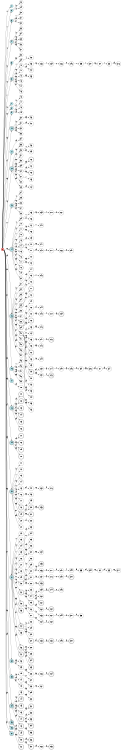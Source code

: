 digraph APTA {
__start0 [label="" shape="none"];

rankdir=LR;
size="8,5";

s0 [style="filled", color="black", fillcolor="#ff817b" shape="circle", label="0"];
s1 [style="filled", color="black", fillcolor="powderblue" shape="circle", label="1"];
s2 [style="filled", color="black", fillcolor="powderblue" shape="circle", label="2"];
s3 [style="filled", color="black", fillcolor="powderblue" shape="circle", label="3"];
s4 [style="rounded,filled", color="black", fillcolor="powderblue" shape="doublecircle", label="4"];
s5 [style="filled", color="black", fillcolor="powderblue" shape="circle", label="5"];
s6 [style="rounded,filled", color="black", fillcolor="powderblue" shape="doublecircle", label="6"];
s7 [style="filled", color="black", fillcolor="powderblue" shape="circle", label="7"];
s8 [style="filled", color="black", fillcolor="powderblue" shape="circle", label="8"];
s9 [style="filled", color="black", fillcolor="powderblue" shape="circle", label="9"];
s10 [style="rounded,filled", color="black", fillcolor="powderblue" shape="doublecircle", label="10"];
s11 [style="filled", color="black", fillcolor="powderblue" shape="circle", label="11"];
s12 [style="rounded,filled", color="black", fillcolor="powderblue" shape="doublecircle", label="12"];
s13 [style="filled", color="black", fillcolor="powderblue" shape="circle", label="13"];
s14 [style="rounded,filled", color="black", fillcolor="powderblue" shape="doublecircle", label="14"];
s15 [style="rounded,filled", color="black", fillcolor="powderblue" shape="doublecircle", label="15"];
s16 [style="filled", color="black", fillcolor="powderblue" shape="circle", label="16"];
s17 [style="filled", color="black", fillcolor="powderblue" shape="circle", label="17"];
s18 [style="rounded,filled", color="black", fillcolor="powderblue" shape="doublecircle", label="18"];
s19 [style="rounded,filled", color="black", fillcolor="powderblue" shape="doublecircle", label="19"];
s20 [style="rounded,filled", color="black", fillcolor="powderblue" shape="doublecircle", label="20"];
s21 [style="rounded,filled", color="black", fillcolor="powderblue" shape="doublecircle", label="21"];
s22 [style="filled", color="black", fillcolor="powderblue" shape="circle", label="22"];
s23 [style="filled", color="black", fillcolor="powderblue" shape="circle", label="23"];
s24 [style="rounded,filled", color="black", fillcolor="powderblue" shape="doublecircle", label="24"];
s25 [style="rounded,filled", color="black", fillcolor="powderblue" shape="doublecircle", label="25"];
s26 [style="filled", color="black", fillcolor="powderblue" shape="circle", label="26"];
s27 [style="rounded,filled", color="black", fillcolor="powderblue" shape="doublecircle", label="27"];
s28 [style="filled", color="black", fillcolor="white" shape="circle", label="28"];
s29 [style="filled", color="black", fillcolor="white" shape="circle", label="29"];
s30 [style="filled", color="black", fillcolor="white" shape="circle", label="30"];
s31 [style="filled", color="black", fillcolor="white" shape="circle", label="31"];
s32 [style="filled", color="black", fillcolor="white" shape="circle", label="32"];
s33 [style="filled", color="black", fillcolor="white" shape="circle", label="33"];
s34 [style="filled", color="black", fillcolor="white" shape="circle", label="34"];
s35 [style="filled", color="black", fillcolor="white" shape="circle", label="35"];
s36 [style="filled", color="black", fillcolor="white" shape="circle", label="36"];
s37 [style="filled", color="black", fillcolor="white" shape="circle", label="37"];
s38 [style="filled", color="black", fillcolor="white" shape="circle", label="38"];
s39 [style="filled", color="black", fillcolor="white" shape="circle", label="39"];
s40 [style="filled", color="black", fillcolor="white" shape="circle", label="40"];
s41 [style="filled", color="black", fillcolor="white" shape="circle", label="41"];
s42 [style="filled", color="black", fillcolor="white" shape="circle", label="42"];
s43 [style="filled", color="black", fillcolor="white" shape="circle", label="43"];
s44 [style="filled", color="black", fillcolor="white" shape="circle", label="44"];
s45 [style="filled", color="black", fillcolor="white" shape="circle", label="45"];
s46 [style="filled", color="black", fillcolor="white" shape="circle", label="46"];
s47 [style="filled", color="black", fillcolor="white" shape="circle", label="47"];
s48 [style="filled", color="black", fillcolor="white" shape="circle", label="48"];
s49 [style="filled", color="black", fillcolor="white" shape="circle", label="49"];
s50 [style="filled", color="black", fillcolor="white" shape="circle", label="50"];
s51 [style="filled", color="black", fillcolor="white" shape="circle", label="51"];
s52 [style="filled", color="black", fillcolor="white" shape="circle", label="52"];
s53 [style="filled", color="black", fillcolor="white" shape="circle", label="53"];
s54 [style="filled", color="black", fillcolor="white" shape="circle", label="54"];
s55 [style="rounded,filled", color="black", fillcolor="white" shape="doublecircle", label="55"];
s56 [style="filled", color="black", fillcolor="white" shape="circle", label="56"];
s57 [style="filled", color="black", fillcolor="white" shape="circle", label="57"];
s58 [style="filled", color="black", fillcolor="white" shape="circle", label="58"];
s59 [style="filled", color="black", fillcolor="white" shape="circle", label="59"];
s60 [style="filled", color="black", fillcolor="white" shape="circle", label="60"];
s61 [style="filled", color="black", fillcolor="white" shape="circle", label="61"];
s62 [style="filled", color="black", fillcolor="white" shape="circle", label="62"];
s63 [style="filled", color="black", fillcolor="white" shape="circle", label="63"];
s64 [style="filled", color="black", fillcolor="white" shape="circle", label="64"];
s65 [style="filled", color="black", fillcolor="white" shape="circle", label="65"];
s66 [style="filled", color="black", fillcolor="white" shape="circle", label="66"];
s67 [style="filled", color="black", fillcolor="white" shape="circle", label="67"];
s68 [style="filled", color="black", fillcolor="white" shape="circle", label="68"];
s69 [style="filled", color="black", fillcolor="white" shape="circle", label="69"];
s70 [style="filled", color="black", fillcolor="white" shape="circle", label="70"];
s71 [style="filled", color="black", fillcolor="white" shape="circle", label="71"];
s72 [style="rounded,filled", color="black", fillcolor="white" shape="doublecircle", label="72"];
s73 [style="filled", color="black", fillcolor="white" shape="circle", label="73"];
s74 [style="rounded,filled", color="black", fillcolor="white" shape="doublecircle", label="74"];
s75 [style="filled", color="black", fillcolor="white" shape="circle", label="75"];
s76 [style="filled", color="black", fillcolor="white" shape="circle", label="76"];
s77 [style="filled", color="black", fillcolor="white" shape="circle", label="77"];
s78 [style="rounded,filled", color="black", fillcolor="white" shape="doublecircle", label="78"];
s79 [style="filled", color="black", fillcolor="white" shape="circle", label="79"];
s80 [style="filled", color="black", fillcolor="white" shape="circle", label="80"];
s81 [style="filled", color="black", fillcolor="white" shape="circle", label="81"];
s82 [style="filled", color="black", fillcolor="white" shape="circle", label="82"];
s83 [style="filled", color="black", fillcolor="white" shape="circle", label="83"];
s84 [style="filled", color="black", fillcolor="white" shape="circle", label="84"];
s85 [style="rounded,filled", color="black", fillcolor="white" shape="doublecircle", label="85"];
s86 [style="filled", color="black", fillcolor="white" shape="circle", label="86"];
s87 [style="filled", color="black", fillcolor="white" shape="circle", label="87"];
s88 [style="rounded,filled", color="black", fillcolor="white" shape="doublecircle", label="88"];
s89 [style="rounded,filled", color="black", fillcolor="white" shape="doublecircle", label="89"];
s90 [style="rounded,filled", color="black", fillcolor="white" shape="doublecircle", label="90"];
s91 [style="filled", color="black", fillcolor="white" shape="circle", label="91"];
s92 [style="rounded,filled", color="black", fillcolor="white" shape="doublecircle", label="92"];
s93 [style="filled", color="black", fillcolor="white" shape="circle", label="93"];
s94 [style="filled", color="black", fillcolor="white" shape="circle", label="94"];
s95 [style="filled", color="black", fillcolor="white" shape="circle", label="95"];
s96 [style="filled", color="black", fillcolor="white" shape="circle", label="96"];
s97 [style="filled", color="black", fillcolor="white" shape="circle", label="97"];
s98 [style="filled", color="black", fillcolor="white" shape="circle", label="98"];
s99 [style="filled", color="black", fillcolor="white" shape="circle", label="99"];
s100 [style="filled", color="black", fillcolor="white" shape="circle", label="100"];
s101 [style="rounded,filled", color="black", fillcolor="white" shape="doublecircle", label="101"];
s102 [style="rounded,filled", color="black", fillcolor="white" shape="doublecircle", label="102"];
s103 [style="rounded,filled", color="black", fillcolor="white" shape="doublecircle", label="103"];
s104 [style="rounded,filled", color="black", fillcolor="white" shape="doublecircle", label="104"];
s105 [style="rounded,filled", color="black", fillcolor="white" shape="doublecircle", label="105"];
s106 [style="rounded,filled", color="black", fillcolor="white" shape="doublecircle", label="106"];
s107 [style="rounded,filled", color="black", fillcolor="white" shape="doublecircle", label="107"];
s108 [style="rounded,filled", color="black", fillcolor="white" shape="doublecircle", label="108"];
s109 [style="rounded,filled", color="black", fillcolor="white" shape="doublecircle", label="109"];
s110 [style="rounded,filled", color="black", fillcolor="white" shape="doublecircle", label="110"];
s111 [style="filled", color="black", fillcolor="white" shape="circle", label="111"];
s112 [style="filled", color="black", fillcolor="white" shape="circle", label="112"];
s113 [style="filled", color="black", fillcolor="white" shape="circle", label="113"];
s114 [style="filled", color="black", fillcolor="white" shape="circle", label="114"];
s115 [style="filled", color="black", fillcolor="white" shape="circle", label="115"];
s116 [style="filled", color="black", fillcolor="white" shape="circle", label="116"];
s117 [style="filled", color="black", fillcolor="white" shape="circle", label="117"];
s118 [style="rounded,filled", color="black", fillcolor="white" shape="doublecircle", label="118"];
s119 [style="rounded,filled", color="black", fillcolor="white" shape="doublecircle", label="119"];
s120 [style="filled", color="black", fillcolor="white" shape="circle", label="120"];
s121 [style="filled", color="black", fillcolor="white" shape="circle", label="121"];
s122 [style="filled", color="black", fillcolor="white" shape="circle", label="122"];
s123 [style="filled", color="black", fillcolor="white" shape="circle", label="123"];
s124 [style="filled", color="black", fillcolor="white" shape="circle", label="124"];
s125 [style="filled", color="black", fillcolor="white" shape="circle", label="125"];
s126 [style="filled", color="black", fillcolor="white" shape="circle", label="126"];
s127 [style="filled", color="black", fillcolor="white" shape="circle", label="127"];
s128 [style="filled", color="black", fillcolor="white" shape="circle", label="128"];
s129 [style="filled", color="black", fillcolor="white" shape="circle", label="129"];
s130 [style="filled", color="black", fillcolor="white" shape="circle", label="130"];
s131 [style="rounded,filled", color="black", fillcolor="white" shape="doublecircle", label="131"];
s132 [style="rounded,filled", color="black", fillcolor="white" shape="doublecircle", label="132"];
s133 [style="rounded,filled", color="black", fillcolor="white" shape="doublecircle", label="133"];
s134 [style="rounded,filled", color="black", fillcolor="white" shape="doublecircle", label="134"];
s135 [style="filled", color="black", fillcolor="white" shape="circle", label="135"];
s136 [style="rounded,filled", color="black", fillcolor="white" shape="doublecircle", label="136"];
s137 [style="rounded,filled", color="black", fillcolor="white" shape="doublecircle", label="137"];
s138 [style="filled", color="black", fillcolor="white" shape="circle", label="138"];
s139 [style="filled", color="black", fillcolor="white" shape="circle", label="139"];
s140 [style="filled", color="black", fillcolor="white" shape="circle", label="140"];
s141 [style="filled", color="black", fillcolor="white" shape="circle", label="141"];
s142 [style="filled", color="black", fillcolor="white" shape="circle", label="142"];
s143 [style="filled", color="black", fillcolor="white" shape="circle", label="143"];
s144 [style="rounded,filled", color="black", fillcolor="white" shape="doublecircle", label="144"];
s145 [style="rounded,filled", color="black", fillcolor="white" shape="doublecircle", label="145"];
s146 [style="filled", color="black", fillcolor="white" shape="circle", label="146"];
s147 [style="rounded,filled", color="black", fillcolor="white" shape="doublecircle", label="147"];
s148 [style="rounded,filled", color="black", fillcolor="white" shape="doublecircle", label="148"];
s149 [style="rounded,filled", color="black", fillcolor="white" shape="doublecircle", label="149"];
s150 [style="rounded,filled", color="black", fillcolor="white" shape="doublecircle", label="150"];
s151 [style="rounded,filled", color="black", fillcolor="white" shape="doublecircle", label="151"];
s152 [style="filled", color="black", fillcolor="white" shape="circle", label="152"];
s153 [style="filled", color="black", fillcolor="white" shape="circle", label="153"];
s154 [style="filled", color="black", fillcolor="white" shape="circle", label="154"];
s155 [style="filled", color="black", fillcolor="white" shape="circle", label="155"];
s156 [style="filled", color="black", fillcolor="white" shape="circle", label="156"];
s157 [style="filled", color="black", fillcolor="white" shape="circle", label="157"];
s158 [style="filled", color="black", fillcolor="white" shape="circle", label="158"];
s159 [style="filled", color="black", fillcolor="white" shape="circle", label="159"];
s160 [style="rounded,filled", color="black", fillcolor="white" shape="doublecircle", label="160"];
s161 [style="filled", color="black", fillcolor="white" shape="circle", label="161"];
s162 [style="rounded,filled", color="black", fillcolor="white" shape="doublecircle", label="162"];
s163 [style="filled", color="black", fillcolor="white" shape="circle", label="163"];
s164 [style="filled", color="black", fillcolor="white" shape="circle", label="164"];
s165 [style="filled", color="black", fillcolor="white" shape="circle", label="165"];
s166 [style="filled", color="black", fillcolor="white" shape="circle", label="166"];
s167 [style="filled", color="black", fillcolor="white" shape="circle", label="167"];
s168 [style="filled", color="black", fillcolor="white" shape="circle", label="168"];
s169 [style="filled", color="black", fillcolor="white" shape="circle", label="169"];
s170 [style="filled", color="black", fillcolor="white" shape="circle", label="170"];
s171 [style="filled", color="black", fillcolor="white" shape="circle", label="171"];
s172 [style="filled", color="black", fillcolor="white" shape="circle", label="172"];
s173 [style="filled", color="black", fillcolor="white" shape="circle", label="173"];
s174 [style="filled", color="black", fillcolor="white" shape="circle", label="174"];
s175 [style="filled", color="black", fillcolor="white" shape="circle", label="175"];
s176 [style="filled", color="black", fillcolor="white" shape="circle", label="176"];
s177 [style="rounded,filled", color="black", fillcolor="white" shape="doublecircle", label="177"];
s178 [style="filled", color="black", fillcolor="white" shape="circle", label="178"];
s179 [style="filled", color="black", fillcolor="white" shape="circle", label="179"];
s180 [style="filled", color="black", fillcolor="white" shape="circle", label="180"];
s181 [style="filled", color="black", fillcolor="white" shape="circle", label="181"];
s182 [style="rounded,filled", color="black", fillcolor="white" shape="doublecircle", label="182"];
s183 [style="filled", color="black", fillcolor="white" shape="circle", label="183"];
s184 [style="filled", color="black", fillcolor="white" shape="circle", label="184"];
s185 [style="filled", color="black", fillcolor="white" shape="circle", label="185"];
s186 [style="filled", color="black", fillcolor="white" shape="circle", label="186"];
s187 [style="rounded,filled", color="black", fillcolor="white" shape="doublecircle", label="187"];
s188 [style="filled", color="black", fillcolor="white" shape="circle", label="188"];
s189 [style="filled", color="black", fillcolor="white" shape="circle", label="189"];
s190 [style="rounded,filled", color="black", fillcolor="white" shape="doublecircle", label="190"];
s191 [style="filled", color="black", fillcolor="white" shape="circle", label="191"];
s192 [style="filled", color="black", fillcolor="white" shape="circle", label="192"];
s193 [style="filled", color="black", fillcolor="white" shape="circle", label="193"];
s194 [style="filled", color="black", fillcolor="white" shape="circle", label="194"];
s195 [style="filled", color="black", fillcolor="white" shape="circle", label="195"];
s196 [style="filled", color="black", fillcolor="white" shape="circle", label="196"];
s197 [style="filled", color="black", fillcolor="white" shape="circle", label="197"];
s198 [style="filled", color="black", fillcolor="white" shape="circle", label="198"];
s199 [style="filled", color="black", fillcolor="white" shape="circle", label="199"];
s200 [style="rounded,filled", color="black", fillcolor="white" shape="doublecircle", label="200"];
s201 [style="rounded,filled", color="black", fillcolor="white" shape="doublecircle", label="201"];
s202 [style="filled", color="black", fillcolor="white" shape="circle", label="202"];
s203 [style="filled", color="black", fillcolor="white" shape="circle", label="203"];
s204 [style="filled", color="black", fillcolor="white" shape="circle", label="204"];
s205 [style="filled", color="black", fillcolor="white" shape="circle", label="205"];
s206 [style="filled", color="black", fillcolor="white" shape="circle", label="206"];
s207 [style="filled", color="black", fillcolor="white" shape="circle", label="207"];
s208 [style="filled", color="black", fillcolor="white" shape="circle", label="208"];
s209 [style="filled", color="black", fillcolor="white" shape="circle", label="209"];
s210 [style="filled", color="black", fillcolor="white" shape="circle", label="210"];
s211 [style="filled", color="black", fillcolor="white" shape="circle", label="211"];
s212 [style="filled", color="black", fillcolor="white" shape="circle", label="212"];
s213 [style="filled", color="black", fillcolor="white" shape="circle", label="213"];
s214 [style="filled", color="black", fillcolor="white" shape="circle", label="214"];
s215 [style="rounded,filled", color="black", fillcolor="white" shape="doublecircle", label="215"];
s216 [style="filled", color="black", fillcolor="white" shape="circle", label="216"];
s217 [style="filled", color="black", fillcolor="white" shape="circle", label="217"];
s218 [style="filled", color="black", fillcolor="white" shape="circle", label="218"];
s219 [style="filled", color="black", fillcolor="white" shape="circle", label="219"];
s220 [style="filled", color="black", fillcolor="white" shape="circle", label="220"];
s221 [style="rounded,filled", color="black", fillcolor="white" shape="doublecircle", label="221"];
s222 [style="filled", color="black", fillcolor="white" shape="circle", label="222"];
s223 [style="filled", color="black", fillcolor="white" shape="circle", label="223"];
s224 [style="rounded,filled", color="black", fillcolor="white" shape="doublecircle", label="224"];
s225 [style="rounded,filled", color="black", fillcolor="white" shape="doublecircle", label="225"];
s226 [style="filled", color="black", fillcolor="white" shape="circle", label="226"];
s227 [style="filled", color="black", fillcolor="white" shape="circle", label="227"];
s228 [style="filled", color="black", fillcolor="white" shape="circle", label="228"];
s229 [style="filled", color="black", fillcolor="white" shape="circle", label="229"];
s230 [style="filled", color="black", fillcolor="white" shape="circle", label="230"];
s231 [style="rounded,filled", color="black", fillcolor="white" shape="doublecircle", label="231"];
s232 [style="filled", color="black", fillcolor="white" shape="circle", label="232"];
s233 [style="filled", color="black", fillcolor="white" shape="circle", label="233"];
s234 [style="rounded,filled", color="black", fillcolor="white" shape="doublecircle", label="234"];
s235 [style="rounded,filled", color="black", fillcolor="white" shape="doublecircle", label="235"];
s236 [style="rounded,filled", color="black", fillcolor="white" shape="doublecircle", label="236"];
s237 [style="rounded,filled", color="black", fillcolor="white" shape="doublecircle", label="237"];
s238 [style="filled", color="black", fillcolor="white" shape="circle", label="238"];
s239 [style="filled", color="black", fillcolor="white" shape="circle", label="239"];
s240 [style="filled", color="black", fillcolor="white" shape="circle", label="240"];
s241 [style="filled", color="black", fillcolor="white" shape="circle", label="241"];
s242 [style="filled", color="black", fillcolor="white" shape="circle", label="242"];
s243 [style="filled", color="black", fillcolor="white" shape="circle", label="243"];
s244 [style="filled", color="black", fillcolor="white" shape="circle", label="244"];
s245 [style="filled", color="black", fillcolor="white" shape="circle", label="245"];
s246 [style="filled", color="black", fillcolor="white" shape="circle", label="246"];
s247 [style="filled", color="black", fillcolor="white" shape="circle", label="247"];
s248 [style="filled", color="black", fillcolor="white" shape="circle", label="248"];
s249 [style="filled", color="black", fillcolor="white" shape="circle", label="249"];
s250 [style="filled", color="black", fillcolor="white" shape="circle", label="250"];
s251 [style="filled", color="black", fillcolor="white" shape="circle", label="251"];
s252 [style="filled", color="black", fillcolor="white" shape="circle", label="252"];
s253 [style="rounded,filled", color="black", fillcolor="white" shape="doublecircle", label="253"];
s254 [style="filled", color="black", fillcolor="white" shape="circle", label="254"];
s255 [style="rounded,filled", color="black", fillcolor="white" shape="doublecircle", label="255"];
s256 [style="filled", color="black", fillcolor="white" shape="circle", label="256"];
s257 [style="filled", color="black", fillcolor="white" shape="circle", label="257"];
s258 [style="rounded,filled", color="black", fillcolor="white" shape="doublecircle", label="258"];
s259 [style="filled", color="black", fillcolor="white" shape="circle", label="259"];
s260 [style="filled", color="black", fillcolor="white" shape="circle", label="260"];
s261 [style="rounded,filled", color="black", fillcolor="white" shape="doublecircle", label="261"];
s262 [style="filled", color="black", fillcolor="white" shape="circle", label="262"];
s263 [style="filled", color="black", fillcolor="white" shape="circle", label="263"];
s264 [style="filled", color="black", fillcolor="white" shape="circle", label="264"];
s265 [style="rounded,filled", color="black", fillcolor="white" shape="doublecircle", label="265"];
s266 [style="filled", color="black", fillcolor="white" shape="circle", label="266"];
s267 [style="filled", color="black", fillcolor="white" shape="circle", label="267"];
s268 [style="filled", color="black", fillcolor="white" shape="circle", label="268"];
s269 [style="filled", color="black", fillcolor="white" shape="circle", label="269"];
s270 [style="filled", color="black", fillcolor="white" shape="circle", label="270"];
s271 [style="filled", color="black", fillcolor="white" shape="circle", label="271"];
s272 [style="filled", color="black", fillcolor="white" shape="circle", label="272"];
s273 [style="rounded,filled", color="black", fillcolor="white" shape="doublecircle", label="273"];
s274 [style="filled", color="black", fillcolor="white" shape="circle", label="274"];
s275 [style="rounded,filled", color="black", fillcolor="white" shape="doublecircle", label="275"];
s276 [style="filled", color="black", fillcolor="white" shape="circle", label="276"];
s277 [style="filled", color="black", fillcolor="white" shape="circle", label="277"];
s278 [style="filled", color="black", fillcolor="white" shape="circle", label="278"];
s279 [style="rounded,filled", color="black", fillcolor="white" shape="doublecircle", label="279"];
s280 [style="rounded,filled", color="black", fillcolor="white" shape="doublecircle", label="280"];
s281 [style="filled", color="black", fillcolor="white" shape="circle", label="281"];
s282 [style="filled", color="black", fillcolor="white" shape="circle", label="282"];
s283 [style="rounded,filled", color="black", fillcolor="white" shape="doublecircle", label="283"];
s284 [style="rounded,filled", color="black", fillcolor="white" shape="doublecircle", label="284"];
s285 [style="rounded,filled", color="black", fillcolor="white" shape="doublecircle", label="285"];
s286 [style="filled", color="black", fillcolor="white" shape="circle", label="286"];
s287 [style="filled", color="black", fillcolor="white" shape="circle", label="287"];
s288 [style="filled", color="black", fillcolor="white" shape="circle", label="288"];
s289 [style="rounded,filled", color="black", fillcolor="white" shape="doublecircle", label="289"];
s290 [style="filled", color="black", fillcolor="white" shape="circle", label="290"];
s291 [style="filled", color="black", fillcolor="white" shape="circle", label="291"];
s292 [style="filled", color="black", fillcolor="white" shape="circle", label="292"];
s293 [style="filled", color="black", fillcolor="white" shape="circle", label="293"];
s294 [style="filled", color="black", fillcolor="white" shape="circle", label="294"];
s295 [style="filled", color="black", fillcolor="white" shape="circle", label="295"];
s296 [style="filled", color="black", fillcolor="white" shape="circle", label="296"];
s297 [style="filled", color="black", fillcolor="white" shape="circle", label="297"];
s298 [style="filled", color="black", fillcolor="white" shape="circle", label="298"];
s299 [style="filled", color="black", fillcolor="white" shape="circle", label="299"];
s300 [style="rounded,filled", color="black", fillcolor="white" shape="doublecircle", label="300"];
s301 [style="filled", color="black", fillcolor="white" shape="circle", label="301"];
s302 [style="rounded,filled", color="black", fillcolor="white" shape="doublecircle", label="302"];
s303 [style="filled", color="black", fillcolor="white" shape="circle", label="303"];
s304 [style="filled", color="black", fillcolor="white" shape="circle", label="304"];
s305 [style="filled", color="black", fillcolor="white" shape="circle", label="305"];
s306 [style="filled", color="black", fillcolor="white" shape="circle", label="306"];
s307 [style="filled", color="black", fillcolor="white" shape="circle", label="307"];
s308 [style="filled", color="black", fillcolor="white" shape="circle", label="308"];
s309 [style="filled", color="black", fillcolor="white" shape="circle", label="309"];
s310 [style="filled", color="black", fillcolor="white" shape="circle", label="310"];
s311 [style="filled", color="black", fillcolor="white" shape="circle", label="311"];
s312 [style="filled", color="black", fillcolor="white" shape="circle", label="312"];
s313 [style="filled", color="black", fillcolor="white" shape="circle", label="313"];
s314 [style="filled", color="black", fillcolor="white" shape="circle", label="314"];
s315 [style="filled", color="black", fillcolor="white" shape="circle", label="315"];
s316 [style="filled", color="black", fillcolor="white" shape="circle", label="316"];
s317 [style="filled", color="black", fillcolor="white" shape="circle", label="317"];
s0 -> s1 [label="0"];
s0 -> s2 [label="1"];
s0 -> s3 [label="4"];
s0 -> s4 [label="5"];
s0 -> s5 [label="6"];
s0 -> s6 [label="7"];
s0 -> s7 [label="9"];
s0 -> s8 [label="12"];
s0 -> s9 [label="13"];
s0 -> s10 [label="14"];
s0 -> s11 [label="15"];
s0 -> s12 [label="16"];
s0 -> s13 [label="17"];
s0 -> s14 [label="18"];
s0 -> s15 [label="19"];
s0 -> s16 [label="20"];
s0 -> s17 [label="21"];
s0 -> s18 [label="22"];
s0 -> s19 [label="23"];
s0 -> s20 [label="24"];
s0 -> s21 [label="25"];
s0 -> s22 [label="26"];
s0 -> s23 [label="27"];
s0 -> s24 [label="28"];
s0 -> s25 [label="29"];
s0 -> s26 [label="30"];
s0 -> s27 [label="31"];
s2 -> s28 [label="5"];
s2 -> s29 [label="6"];
s3 -> s30 [label="7"];
s3 -> s31 [label="19"];
s3 -> s32 [label="27"];
s4 -> s33 [label="3"];
s4 -> s34 [label="16"];
s4 -> s35 [label="19"];
s4 -> s36 [label="24"];
s4 -> s37 [label="25"];
s5 -> s38 [label="28"];
s6 -> s39 [label="1"];
s6 -> s40 [label="18"];
s6 -> s41 [label="19"];
s6 -> s42 [label="22"];
s6 -> s43 [label="24"];
s6 -> s44 [label="25"];
s6 -> s45 [label="27"];
s8 -> s46 [label="9"];
s9 -> s47 [label="14"];
s9 -> s48 [label="16"];
s9 -> s49 [label="19"];
s10 -> s50 [label="5"];
s10 -> s51 [label="7"];
s10 -> s52 [label="19"];
s10 -> s53 [label="25"];
s11 -> s54 [label="19"];
s12 -> s55 [label="18"];
s12 -> s56 [label="19"];
s12 -> s57 [label="20"];
s12 -> s58 [label="23"];
s12 -> s59 [label="24"];
s12 -> s60 [label="25"];
s12 -> s61 [label="27"];
s12 -> s62 [label="28"];
s12 -> s63 [label="29"];
s13 -> s64 [label="4"];
s13 -> s65 [label="16"];
s13 -> s66 [label="18"];
s13 -> s67 [label="19"];
s13 -> s68 [label="20"];
s14 -> s69 [label="4"];
s14 -> s70 [label="5"];
s14 -> s71 [label="7"];
s14 -> s72 [label="16"];
s14 -> s73 [label="17"];
s14 -> s74 [label="19"];
s14 -> s75 [label="21"];
s14 -> s76 [label="22"];
s14 -> s77 [label="24"];
s14 -> s78 [label="25"];
s14 -> s79 [label="27"];
s14 -> s80 [label="28"];
s15 -> s81 [label="5"];
s15 -> s82 [label="7"];
s15 -> s83 [label="16"];
s15 -> s84 [label="17"];
s15 -> s85 [label="18"];
s15 -> s86 [label="20"];
s15 -> s87 [label="21"];
s15 -> s88 [label="22"];
s15 -> s89 [label="24"];
s15 -> s90 [label="25"];
s15 -> s91 [label="27"];
s15 -> s92 [label="28"];
s15 -> s93 [label="29"];
s15 -> s94 [label="31"];
s16 -> s95 [label="7"];
s16 -> s96 [label="16"];
s16 -> s97 [label="18"];
s16 -> s98 [label="19"];
s16 -> s99 [label="25"];
s17 -> s100 [label="19"];
s18 -> s101 [label="19"];
s18 -> s102 [label="23"];
s18 -> s103 [label="24"];
s18 -> s104 [label="25"];
s18 -> s105 [label="28"];
s18 -> s106 [label="29"];
s19 -> s107 [label="19"];
s19 -> s108 [label="22"];
s19 -> s109 [label="24"];
s19 -> s110 [label="25"];
s20 -> s111 [label="5"];
s20 -> s112 [label="7"];
s20 -> s113 [label="16"];
s20 -> s114 [label="17"];
s20 -> s115 [label="18"];
s20 -> s116 [label="19"];
s20 -> s117 [label="22"];
s20 -> s118 [label="23"];
s20 -> s119 [label="25"];
s20 -> s120 [label="27"];
s20 -> s121 [label="29"];
s21 -> s122 [label="0"];
s21 -> s123 [label="5"];
s21 -> s124 [label="7"];
s21 -> s125 [label="13"];
s21 -> s126 [label="14"];
s21 -> s127 [label="15"];
s21 -> s128 [label="16"];
s21 -> s129 [label="17"];
s21 -> s130 [label="18"];
s21 -> s131 [label="19"];
s21 -> s132 [label="22"];
s21 -> s133 [label="23"];
s21 -> s134 [label="24"];
s21 -> s135 [label="27"];
s21 -> s136 [label="28"];
s21 -> s137 [label="29"];
s22 -> s138 [label="25"];
s22 -> s139 [label="27"];
s23 -> s140 [label="18"];
s23 -> s141 [label="19"];
s23 -> s142 [label="31"];
s24 -> s143 [label="18"];
s24 -> s144 [label="19"];
s24 -> s145 [label="23"];
s24 -> s146 [label="24"];
s24 -> s147 [label="25"];
s24 -> s148 [label="29"];
s25 -> s149 [label="19"];
s25 -> s150 [label="25"];
s25 -> s151 [label="28"];
s39 -> s152 [label="4"];
s40 -> s153 [label="7"];
s40 -> s154 [label="19"];
s42 -> s155 [label="25"];
s50 -> s156 [label="25"];
s51 -> s157 [label="19"];
s56 -> s158 [label="0"];
s56 -> s159 [label="20"];
s59 -> s160 [label="25"];
s60 -> s161 [label="19"];
s60 -> s162 [label="28"];
s61 -> s163 [label="7"];
s63 -> s164 [label="19"];
s69 -> s165 [label="7"];
s69 -> s166 [label="14"];
s71 -> s167 [label="18"];
s71 -> s168 [label="28"];
s73 -> s169 [label="19"];
s74 -> s170 [label="17"];
s74 -> s171 [label="18"];
s77 -> s172 [label="25"];
s77 -> s173 [label="28"];
s81 -> s174 [label="19"];
s82 -> s175 [label="18"];
s83 -> s176 [label="5"];
s85 -> s177 [label="25"];
s85 -> s178 [label="27"];
s88 -> s179 [label="19"];
s89 -> s180 [label="16"];
s89 -> s181 [label="19"];
s89 -> s182 [label="25"];
s90 -> s183 [label="14"];
s90 -> s184 [label="17"];
s90 -> s185 [label="18"];
s90 -> s186 [label="19"];
s90 -> s187 [label="23"];
s90 -> s188 [label="24"];
s90 -> s189 [label="27"];
s90 -> s190 [label="28"];
s90 -> s191 [label="31"];
s93 -> s192 [label="19"];
s96 -> s193 [label="25"];
s97 -> s194 [label="19"];
s101 -> s195 [label="22"];
s101 -> s196 [label="25"];
s115 -> s197 [label="24"];
s116 -> s198 [label="28"];
s119 -> s199 [label="19"];
s119 -> s200 [label="24"];
s119 -> s201 [label="28"];
s120 -> s202 [label="14"];
s124 -> s203 [label="19"];
s125 -> s204 [label="11"];
s126 -> s205 [label="19"];
s126 -> s206 [label="25"];
s127 -> s207 [label="19"];
s130 -> s208 [label="5"];
s130 -> s209 [label="17"];
s130 -> s210 [label="19"];
s130 -> s211 [label="24"];
s130 -> s212 [label="25"];
s131 -> s213 [label="16"];
s131 -> s214 [label="25"];
s131 -> s215 [label="28"];
s132 -> s216 [label="16"];
s132 -> s217 [label="23"];
s134 -> s218 [label="5"];
s134 -> s219 [label="7"];
s134 -> s220 [label="16"];
s134 -> s221 [label="25"];
s136 -> s222 [label="22"];
s136 -> s223 [label="24"];
s136 -> s224 [label="25"];
s136 -> s225 [label="29"];
s139 -> s226 [label="25"];
s140 -> s227 [label="17"];
s141 -> s228 [label="25"];
s142 -> s229 [label="28"];
s143 -> s230 [label="25"];
s146 -> s231 [label="25"];
s147 -> s232 [label="19"];
s147 -> s233 [label="24"];
s147 -> s234 [label="28"];
s148 -> s235 [label="25"];
s150 -> s236 [label="19"];
s150 -> s237 [label="28"];
s153 -> s238 [label="18"];
s165 -> s239 [label="18"];
s167 -> s240 [label="7"];
s170 -> s241 [label="18"];
s171 -> s242 [label="19"];
s175 -> s243 [label="7"];
s180 -> s244 [label="14"];
s181 -> s245 [label="25"];
s183 -> s246 [label="25"];
s185 -> s247 [label="16"];
s186 -> s248 [label="25"];
s188 -> s249 [label="18"];
s190 -> s250 [label="24"];
s190 -> s251 [label="25"];
s197 -> s252 [label="18"];
s200 -> s253 [label="25"];
s207 -> s254 [label="26"];
s210 -> s255 [label="18"];
s210 -> s256 [label="24"];
s211 -> s257 [label="18"];
s212 -> s258 [label="18"];
s214 -> s259 [label="19"];
s214 -> s260 [label="24"];
s214 -> s261 [label="29"];
s215 -> s262 [label="29"];
s216 -> s263 [label="5"];
s217 -> s264 [label="22"];
s221 -> s265 [label="24"];
s226 -> s266 [label="28"];
s228 -> s267 [label="18"];
s237 -> s268 [label="19"];
s238 -> s269 [label="7"];
s239 -> s270 [label="7"];
s242 -> s271 [label="18"];
s245 -> s272 [label="24"];
s247 -> s273 [label="22"];
s250 -> s274 [label="25"];
s251 -> s275 [label="24"];
s252 -> s276 [label="19"];
s256 -> s277 [label="18"];
s257 -> s278 [label="25"];
s259 -> s279 [label="25"];
s262 -> s280 [label="19"];
s263 -> s281 [label="16"];
s264 -> s282 [label="19"];
s265 -> s283 [label="25"];
s266 -> s284 [label="29"];
s268 -> s285 [label="25"];
s269 -> s286 [label="18"];
s270 -> s287 [label="18"];
s271 -> s288 [label="19"];
s272 -> s289 [label="25"];
s274 -> s290 [label="24"];
s277 -> s291 [label="19"];
s278 -> s292 [label="28"];
s279 -> s293 [label="18"];
s281 -> s294 [label="19"];
s283 -> s295 [label="24"];
s286 -> s296 [label="19"];
s288 -> s297 [label="18"];
s290 -> s298 [label="25"];
s291 -> s299 [label="24"];
s292 -> s300 [label="29"];
s294 -> s301 [label="28"];
s295 -> s302 [label="25"];
s296 -> s303 [label="27"];
s298 -> s304 [label="24"];
s299 -> s305 [label="19"];
s301 -> s306 [label="19"];
s303 -> s307 [label="7"];
s304 -> s308 [label="25"];
s305 -> s309 [label="24"];
s307 -> s310 [label="18"];
s308 -> s311 [label="24"];
s309 -> s312 [label="18"];
s310 -> s313 [label="7"];
s311 -> s314 [label="19"];
s312 -> s315 [label="24"];
s313 -> s316 [label="19"];
s315 -> s317 [label="18"];

}